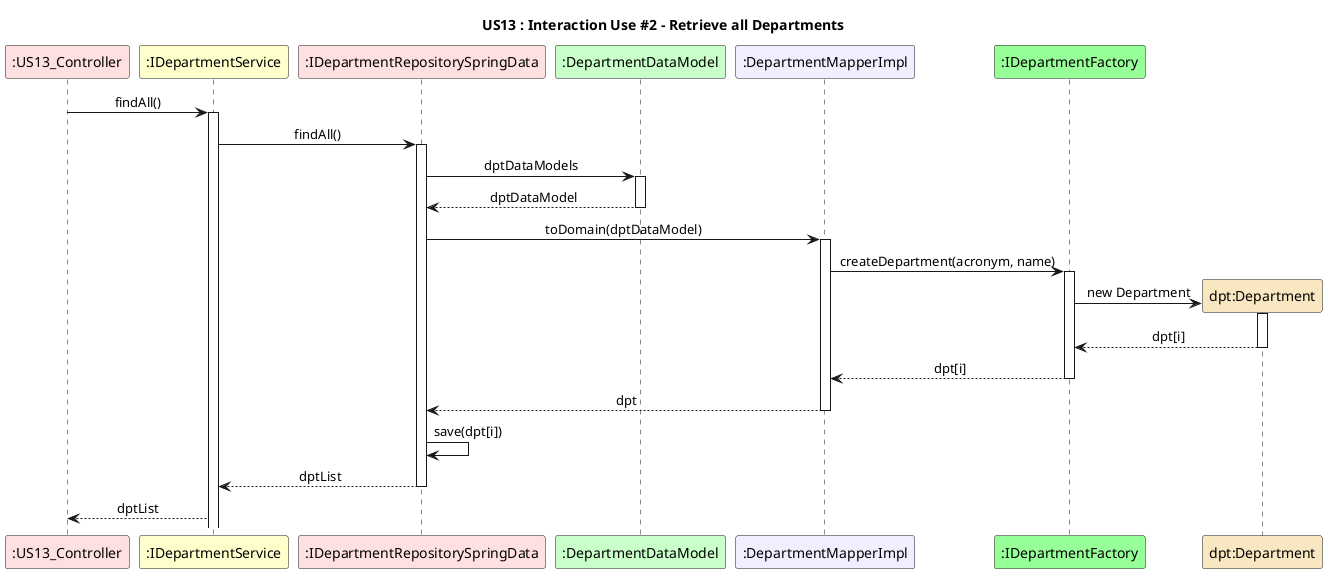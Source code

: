 @startuml

title US13 : Interaction Use #2 - Retrieve all Departments
skinparam sequenceMessageAlign center

participant ":US13_Controller" as controller #implementation
participant ":IDepartmentService" as IdptService #business
participant ":IDepartmentRepositorySpringData" as IdptRepoJPA #implementation
participant ":DepartmentDataModel" as dptDataModel #technology
participant ":DepartmentMapperImpl" as dptMapper #motivation
participant ":IDepartmentFactory" as dptFactory #physical
participant "dpt:Department" as dpt #strategy


controller -> IdptService : findAll()
activate IdptService
IdptService -> IdptRepoJPA : findAll()
activate IdptRepoJPA
IdptRepoJPA -> dptDataModel : dptDataModels
activate dptDataModel
dptDataModel --> IdptRepoJPA : dptDataModel
deactivate dptDataModel
IdptRepoJPA -> dptMapper : toDomain(dptDataModel)
activate dptMapper
dptMapper -> dptFactory : createDepartment(acronym, name)
activate dptFactory
dptFactory -> dpt** : new Department
activate dpt
dpt --> dptFactory : dpt[i]
deactivate dpt
dptFactory --> dptMapper : dpt[i]
deactivate dptFactory
dptMapper --> IdptRepoJPA : dpt
deactivate dptMapper
IdptRepoJPA -> IdptRepoJPA : save(dpt[i])
IdptRepoJPA --> IdptService : dptList
deactivate IdptRepoJPA
IdptService --> controller : dptList
@enduml